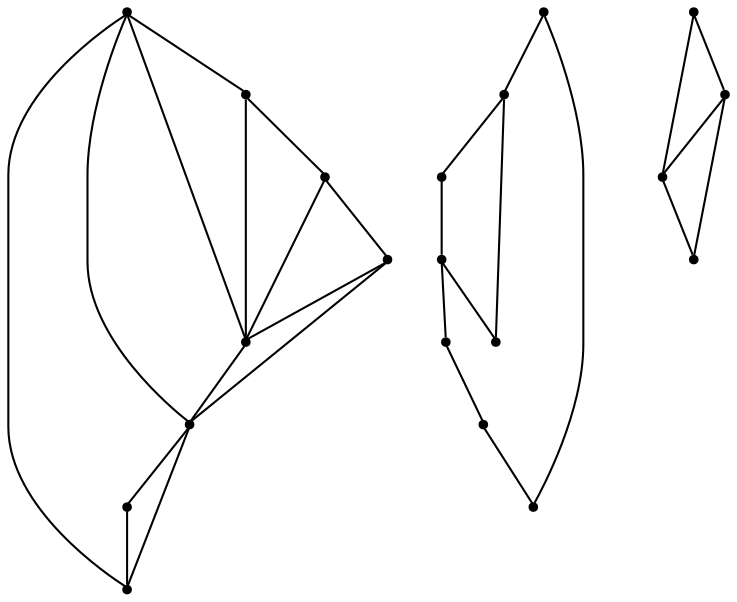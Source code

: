 graph {
  node [shape=point,comment="{\"directed\":false,\"doi\":\"10.1007/978-3-540-24595-7_30\",\"figure\":\"5 (1)\"}"]

  v0 [pos="1044.8672919694768,631.4740880330405"]
  v1 [pos="945.6967410065407,630.3929392496747"]
  v2 [pos="1124.4154433139533,630.0533676147463"]
  v3 [pos="1219.3101153706396,633.1429227193198"]
  v4 [pos="1149.2283702761629,748.6908340454104"]
  v5 [pos="1084.3475654069766,745.7053883870444"]
  v6 [pos="1082.0971111918604,849.080505371094"]
  v7 [pos="1015.6993323037791,747.2699864705405"]
  v8 [pos="675.5360873909883,626.3616307576499"]
  v9 [pos="576.3780318859011,625.2678934733074"]
  v10 [pos="762.1855059956395,624.9407831827801"]
  v11 [pos="849.9914539425872,628.0179087320964"]
  v12 [pos="715.0288403888081,740.5804379781089"]
  v13 [pos="712.77841796875,844.0178934733075"]
  v14 [pos="779.8971339026164,743.5783767700198"]
  v15 [pos="646.3681277252906,742.1575291951499"]
  v16 [pos="479.42251544331396,632.0179049173992"]
  v17 [pos="205.80911325853924,629.2678896586101"]
  v18 [pos="344.4599018895349,744.5804341634116"]
  v19 [pos="342.2094794694767,847.9554239908856"]

  v0 -- v1 [id="-1",pos="1044.8672919694768,631.4740880330405 945.6967410065407,630.3929392496747 945.6967410065407,630.3929392496747 945.6967410065407,630.3929392496747"]
  v17 -- v19 [id="-2",pos="205.80911325853924,629.2678896586101 342.2094794694767,847.9554239908856 342.2094794694767,847.9554239908856 342.2094794694767,847.9554239908856"]
  v19 -- v16 [id="-3",pos="342.2094794694767,847.9554239908856 479.42251544331396,632.0179049173992 479.42251544331396,632.0179049173992 479.42251544331396,632.0179049173992"]
  v19 -- v18 [id="-4",pos="342.2094794694767,847.9554239908856 344.4599018895349,744.5804341634116 344.4599018895349,744.5804341634116 344.4599018895349,744.5804341634116"]
  v18 -- v17 [id="-5",pos="344.4599018895349,744.5804341634116 205.80911325853924,629.2678896586101 205.80911325853924,629.2678896586101 205.80911325853924,629.2678896586101"]
  v16 -- v17 [id="-6",pos="479.42251544331396,632.0179049173992 205.80911325853924,629.2678896586101 205.80911325853924,629.2678896586101 205.80911325853924,629.2678896586101"]
  v9 -- v15 [id="-7",pos="576.3780318859011,625.2678934733074 646.3681277252906,742.1575291951499 646.3681277252906,742.1575291951499 646.3681277252906,742.1575291951499"]
  v15 -- v13 [id="-8",pos="646.3681277252906,742.1575291951499 712.77841796875,844.0178934733075 712.77841796875,844.0178934733075 712.77841796875,844.0178934733075"]
  v13 -- v14 [id="-9",pos="712.77841796875,844.0178934733075 779.8971339026164,743.5783767700198 779.8971339026164,743.5783767700198 779.8971339026164,743.5783767700198"]
  v14 -- v11 [id="-10",pos="779.8971339026164,743.5783767700198 849.9914539425872,628.0179087320964 849.9914539425872,628.0179087320964 849.9914539425872,628.0179087320964"]
  v13 -- v12 [id="-11",pos="712.77841796875,844.0178934733075 715.0288403888081,740.5804379781089 715.0288403888081,740.5804379781089 715.0288403888081,740.5804379781089"]
  v12 -- v9 [id="-12",pos="715.0288403888081,740.5804379781089 576.3780318859011,625.2678934733074 576.3780318859011,625.2678934733074 576.3780318859011,625.2678934733074"]
  v11 -- v10 [id="-13",pos="849.9914539425872,628.0179087320964 762.1855059956395,624.9407831827801 762.1855059956395,624.9407831827801 762.1855059956395,624.9407831827801"]
  v10 -- v8 [id="-14",pos="762.1855059956395,624.9407831827801 675.5360873909883,626.3616307576499 675.5360873909883,626.3616307576499 675.5360873909883,626.3616307576499"]
  v8 -- v9 [id="-15",pos="675.5360873909883,626.3616307576499 576.3780318859011,625.2678934733074 576.3780318859011,625.2678934733074 576.3780318859011,625.2678934733074"]
  v1 -- v7 [id="-16",pos="945.6967410065407,630.3929392496747 1015.6993323037791,747.2699864705405 1015.6993323037791,747.2699864705405 1015.6993323037791,747.2699864705405"]
  v7 -- v6 [id="-17",pos="1015.6993323037791,747.2699864705405 1082.0971111918604,849.080505371094 1082.0971111918604,849.080505371094 1082.0971111918604,849.080505371094"]
  v7 -- v5 [id="-18",pos="1015.6993323037791,747.2699864705405 1084.3475654069766,745.7053883870444 1084.3475654069766,745.7053883870444 1084.3475654069766,745.7053883870444"]
  v0 -- v4 [id="-19",pos="1044.8672919694768,631.4740880330405 1149.2283702761629,748.6908340454104 1149.2283702761629,748.6908340454104 1149.2283702761629,748.6908340454104"]
  v5 -- v4 [id="-20",pos="1084.3475654069766,745.7053883870444 1149.2283702761629,748.6908340454104 1149.2283702761629,748.6908340454104 1149.2283702761629,748.6908340454104"]
  v5 -- v0 [id="-21",pos="1084.3475654069766,745.7053883870444 1044.8672919694768,631.4740880330405 1044.8672919694768,631.4740880330405 1044.8672919694768,631.4740880330405"]
  v6 -- v4 [id="-22",pos="1082.0971111918604,849.080505371094 1149.2283702761629,748.6908340454104 1149.2283702761629,748.6908340454104 1149.2283702761629,748.6908340454104"]
  v4 -- v3 [id="-23",pos="1149.2283702761629,748.6908340454104 1219.3101153706396,633.1429227193198 1219.3101153706396,633.1429227193198 1219.3101153706396,633.1429227193198"]
  v6 -- v5 [id="-24",pos="1082.0971111918604,849.080505371094 1084.3475654069766,745.7053883870444 1084.3475654069766,745.7053883870444 1084.3475654069766,745.7053883870444"]
  v5 -- v1 [id="-25",pos="1084.3475654069766,745.7053883870444 945.6967410065407,630.3929392496747 945.6967410065407,630.3929392496747 945.6967410065407,630.3929392496747"]
  v4 -- v2 [id="-26",pos="1149.2283702761629,748.6908340454104 1124.4154433139533,630.0533676147463 1124.4154433139533,630.0533676147463 1124.4154433139533,630.0533676147463"]
  v3 -- v2 [id="-27",pos="1219.3101153706396,633.1429227193198 1124.4154433139533,630.0533676147463 1124.4154433139533,630.0533676147463 1124.4154433139533,630.0533676147463"]
  v2 -- v0 [id="-28",pos="1124.4154433139533,630.0533676147463 1044.8672919694768,631.4740880330405 1044.8672919694768,631.4740880330405 1044.8672919694768,631.4740880330405"]
}
